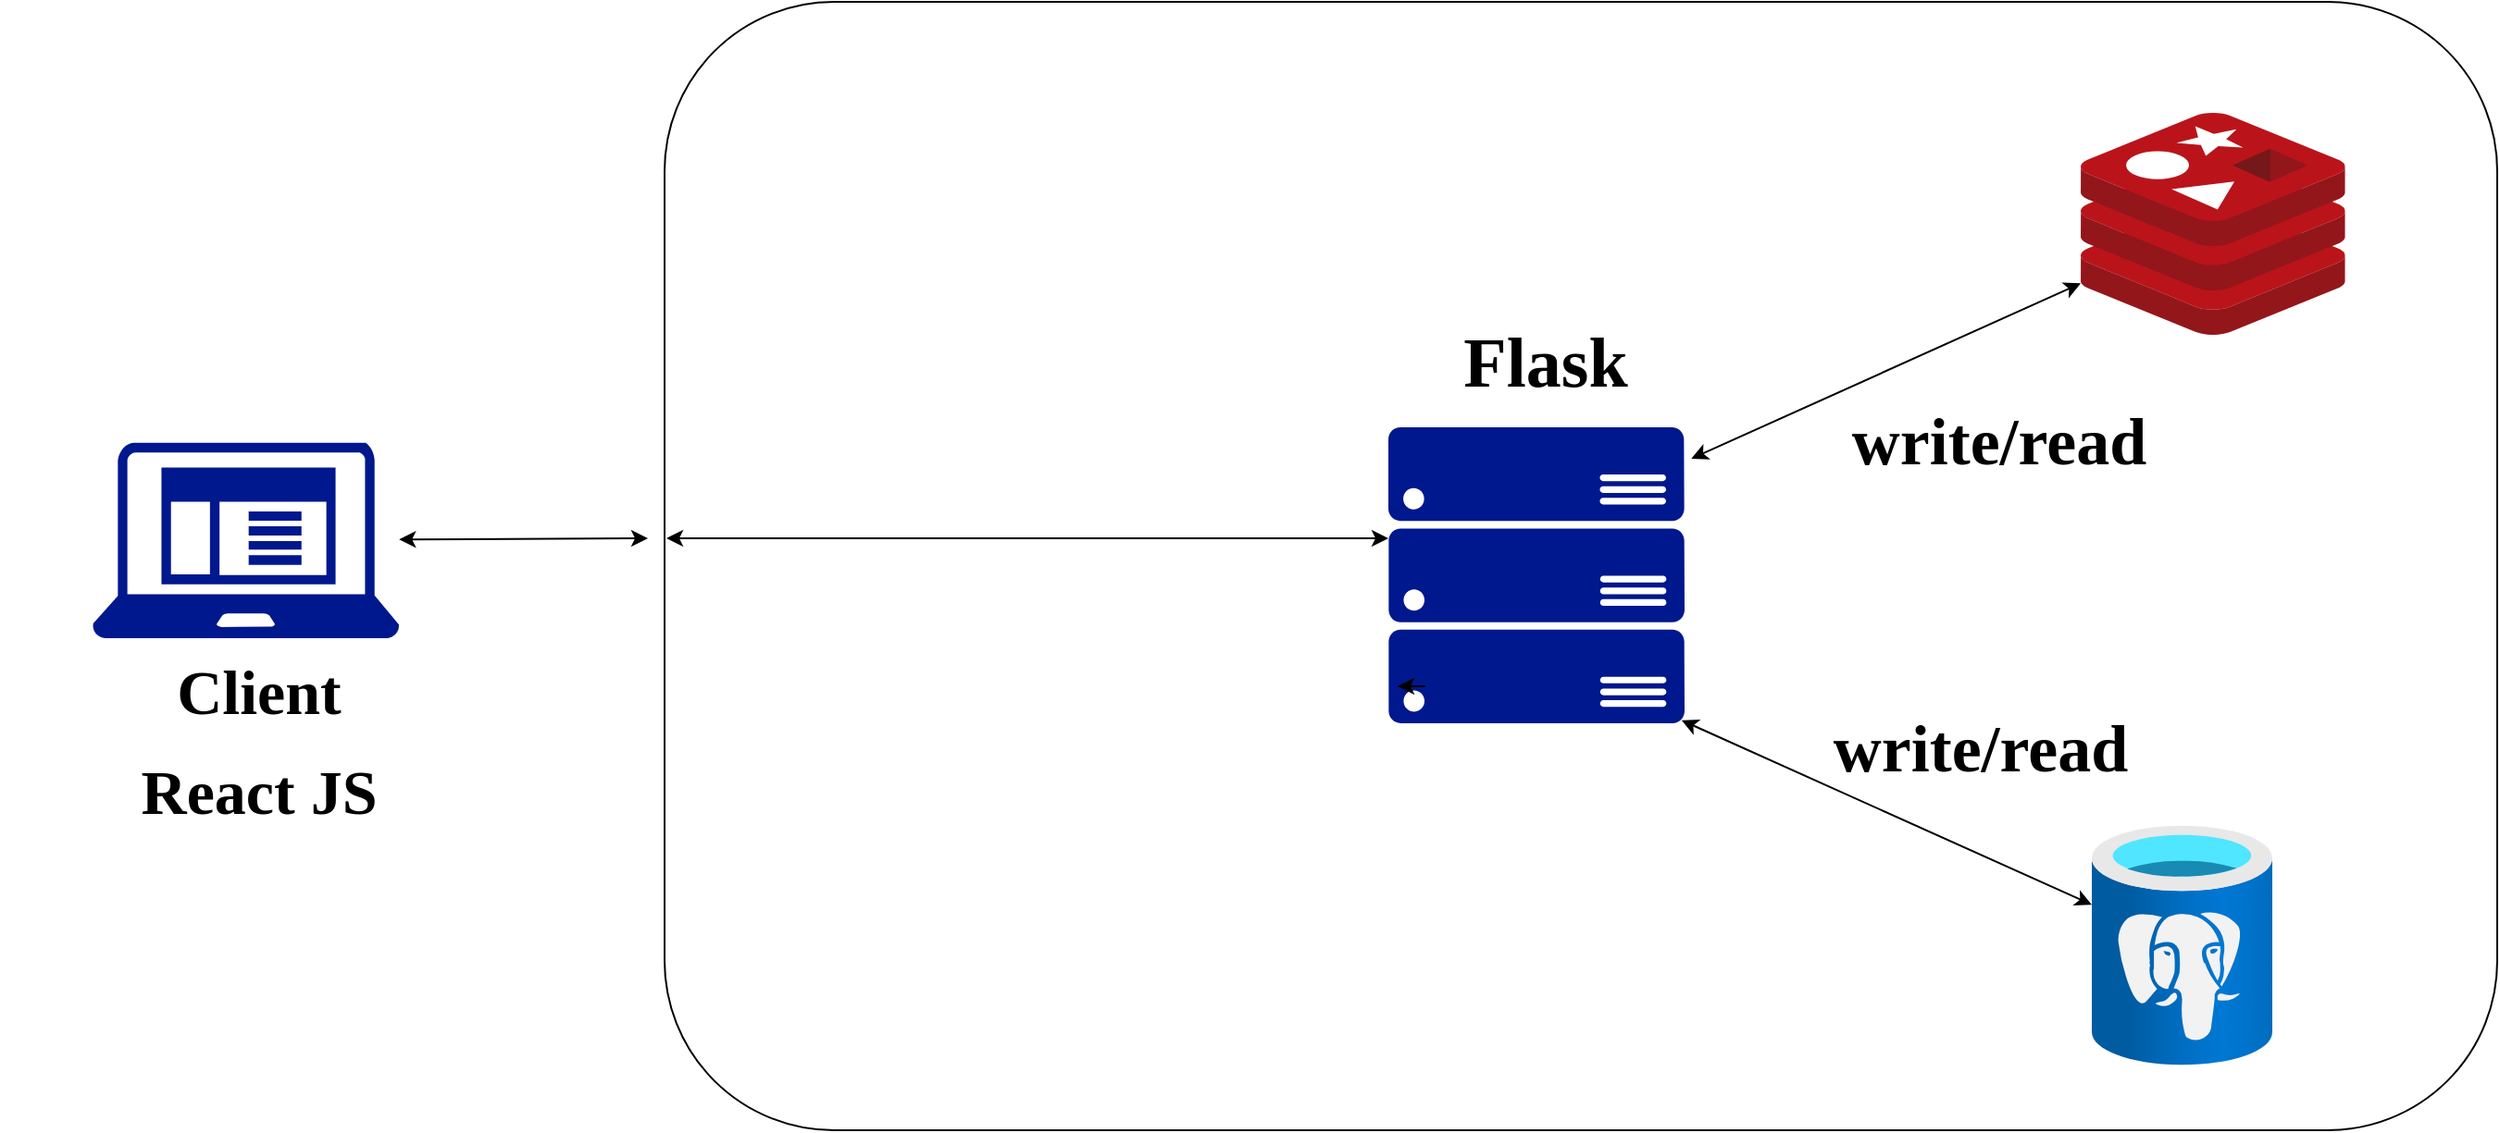 <mxfile>
    <diagram id="cuyTe1RKbYScPPsMN8rJ" name="Страница 1">
        <mxGraphModel dx="1535" dy="347" grid="1" gridSize="10" guides="1" tooltips="1" connect="1" arrows="1" fold="1" page="1" pageScale="1" pageWidth="827" pageHeight="1169" math="0" shadow="0">
            <root>
                <mxCell id="0"/>
                <mxCell id="1" parent="0"/>
                <mxCell id="SJSyFxWOmgoGfbgXVqwW-1" value="" style="rounded=1;whiteSpace=wrap;html=1;" parent="1" vertex="1">
                    <mxGeometry x="-81" y="210" width="990" height="610" as="geometry"/>
                </mxCell>
                <mxCell id="SJSyFxWOmgoGfbgXVqwW-3" value="" style="sketch=0;aspect=fixed;pointerEvents=1;shadow=0;dashed=0;html=1;strokeColor=none;labelPosition=center;verticalLabelPosition=bottom;verticalAlign=top;align=center;fillColor=#00188D;shape=mxgraph.mscae.enterprise.client_application" parent="1" vertex="1">
                    <mxGeometry x="-390" y="448" width="165.63" height="106" as="geometry"/>
                </mxCell>
                <mxCell id="SJSyFxWOmgoGfbgXVqwW-5" value="" style="sketch=0;aspect=fixed;pointerEvents=1;shadow=0;dashed=0;html=1;strokeColor=none;labelPosition=center;verticalLabelPosition=bottom;verticalAlign=top;align=center;fillColor=#00188D;shape=mxgraph.azure.server_rack" parent="1" vertex="1">
                    <mxGeometry x="310" y="440" width="160" height="160" as="geometry"/>
                </mxCell>
                <mxCell id="SJSyFxWOmgoGfbgXVqwW-8" value="" style="aspect=fixed;html=1;points=[];align=center;image;fontSize=12;image=img/lib/azure2/databases/Azure_Database_PostgreSQL_Server.svg;" parent="1" vertex="1">
                    <mxGeometry x="690" y="655" width="97.5" height="130" as="geometry"/>
                </mxCell>
                <mxCell id="SJSyFxWOmgoGfbgXVqwW-12" value="" style="endArrow=classic;startArrow=classic;html=1;rounded=0;" parent="1" source="SJSyFxWOmgoGfbgXVqwW-3" edge="1">
                    <mxGeometry width="50" height="50" relative="1" as="geometry">
                        <mxPoint x="180" y="510" as="sourcePoint"/>
                        <mxPoint x="-90" y="500" as="targetPoint"/>
                    </mxGeometry>
                </mxCell>
                <mxCell id="SJSyFxWOmgoGfbgXVqwW-15" value="" style="endArrow=classic;startArrow=classic;html=1;rounded=0;" parent="1" edge="1">
                    <mxGeometry width="50" height="50" relative="1" as="geometry">
                        <mxPoint x="-80" y="500" as="sourcePoint"/>
                        <mxPoint x="310" y="500" as="targetPoint"/>
                        <Array as="points">
                            <mxPoint x="-50" y="500"/>
                        </Array>
                    </mxGeometry>
                </mxCell>
                <mxCell id="SJSyFxWOmgoGfbgXVqwW-23" value="" style="shape=image;html=1;verticalAlign=top;verticalLabelPosition=bottom;labelBackgroundColor=#ffffff;imageAspect=0;aspect=fixed;image=https://cdn0.iconfinder.com/data/icons/google-material-design-3-0/48/ic_http_48px-128.png" parent="1" vertex="1">
                    <mxGeometry x="-190" y="444" width="70" height="70" as="geometry"/>
                </mxCell>
                <mxCell id="SJSyFxWOmgoGfbgXVqwW-24" value="" style="shape=image;html=1;verticalAlign=top;verticalLabelPosition=bottom;labelBackgroundColor=#ffffff;imageAspect=0;aspect=fixed;image=https://cdn0.iconfinder.com/data/icons/google-material-design-3-0/48/ic_http_48px-128.png" parent="1" vertex="1">
                    <mxGeometry x="60" y="440" width="70" height="70" as="geometry"/>
                </mxCell>
                <mxCell id="SJSyFxWOmgoGfbgXVqwW-29" value="&lt;h1&gt;&lt;font style=&quot;font-size: 34px; line-height: 0;&quot; face=&quot;Times New Roman&quot;&gt;Client&lt;/font&gt;&lt;/h1&gt;&lt;h1&gt;&lt;font style=&quot;font-size: 34px;&quot; face=&quot;Times New Roman&quot;&gt;React JS&lt;/font&gt;&lt;/h1&gt;" style="text;html=1;strokeColor=none;fillColor=none;align=center;verticalAlign=middle;whiteSpace=wrap;rounded=0;" parent="1" vertex="1">
                    <mxGeometry x="-440" y="600" width="280" height="30" as="geometry"/>
                </mxCell>
                <mxCell id="SJSyFxWOmgoGfbgXVqwW-30" value="&lt;h1&gt;&lt;font style=&quot;font-size: 38px;&quot; face=&quot;Times New Roman&quot;&gt;Flask&lt;/font&gt;&lt;/h1&gt;" style="text;html=1;strokeColor=none;fillColor=none;align=center;verticalAlign=middle;whiteSpace=wrap;rounded=0;" parent="1" vertex="1">
                    <mxGeometry x="330" y="380" width="130" height="50" as="geometry"/>
                </mxCell>
                <mxCell id="I6G_n0mGJ-G42KehWbpr-2" value="" style="endArrow=classic;startArrow=classic;html=1;rounded=0;exitX=0.99;exitY=0.99;exitDx=0;exitDy=0;exitPerimeter=0;" parent="1" source="SJSyFxWOmgoGfbgXVqwW-5" target="SJSyFxWOmgoGfbgXVqwW-8" edge="1">
                    <mxGeometry width="50" height="50" relative="1" as="geometry">
                        <mxPoint x="530" y="650.0" as="sourcePoint"/>
                        <mxPoint x="660" y="650.553" as="targetPoint"/>
                    </mxGeometry>
                </mxCell>
                <mxCell id="I6G_n0mGJ-G42KehWbpr-3" value="" style="sketch=0;aspect=fixed;html=1;points=[];align=center;image;fontSize=12;image=img/lib/mscae/Cache_Redis_Product.svg;" parent="1" vertex="1">
                    <mxGeometry x="684" y="270" width="142.86" height="120" as="geometry"/>
                </mxCell>
                <mxCell id="I6G_n0mGJ-G42KehWbpr-4" value="" style="endArrow=classic;startArrow=classic;html=1;rounded=0;exitX=1.023;exitY=0.106;exitDx=0;exitDy=0;exitPerimeter=0;" parent="1" source="SJSyFxWOmgoGfbgXVqwW-5" target="I6G_n0mGJ-G42KehWbpr-3" edge="1">
                    <mxGeometry width="50" height="50" relative="1" as="geometry">
                        <mxPoint x="510.0" y="440.0" as="sourcePoint"/>
                        <mxPoint x="731.6" y="539.673" as="targetPoint"/>
                    </mxGeometry>
                </mxCell>
                <mxCell id="I6G_n0mGJ-G42KehWbpr-6" value="&lt;h1&gt;&lt;font style=&quot;font-size: 36px;&quot; face=&quot;Times New Roman&quot;&gt;write/read&lt;/font&gt;&lt;/h1&gt;" style="text;html=1;strokeColor=none;fillColor=none;align=center;verticalAlign=middle;whiteSpace=wrap;rounded=0;fontSize=38;" parent="1" vertex="1">
                    <mxGeometry x="600" y="584" width="60" height="30" as="geometry"/>
                </mxCell>
                <mxCell id="I6G_n0mGJ-G42KehWbpr-8" style="edgeStyle=orthogonalEdgeStyle;rounded=0;orthogonalLoop=1;jettySize=auto;html=1;exitX=0.5;exitY=1;exitDx=0;exitDy=0;entryX=0.25;entryY=1;entryDx=0;entryDy=0;fontSize=38;" parent="1" edge="1">
                    <mxGeometry relative="1" as="geometry">
                        <mxPoint x="330" y="580" as="sourcePoint"/>
                        <mxPoint x="315" y="580" as="targetPoint"/>
                    </mxGeometry>
                </mxCell>
                <mxCell id="I6G_n0mGJ-G42KehWbpr-10" value="&lt;h1&gt;&lt;font style=&quot;font-size: 36px;&quot; face=&quot;Times New Roman&quot;&gt;write/read&lt;/font&gt;&lt;/h1&gt;" style="text;html=1;strokeColor=none;fillColor=none;align=center;verticalAlign=middle;whiteSpace=wrap;rounded=0;fontSize=38;" parent="1" vertex="1">
                    <mxGeometry x="610" y="418" width="60" height="30" as="geometry"/>
                </mxCell>
            </root>
        </mxGraphModel>
    </diagram>
</mxfile>
